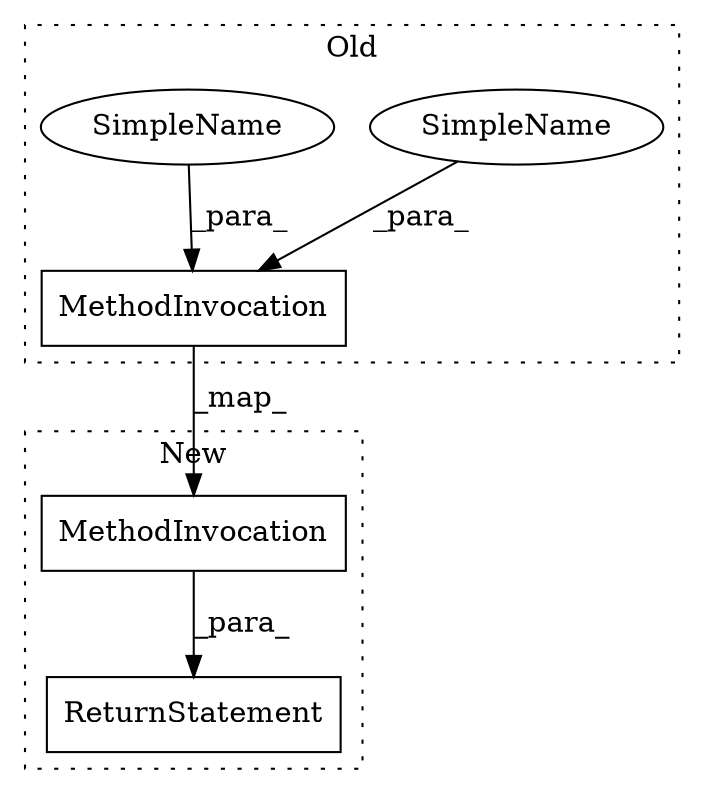 digraph G {
subgraph cluster0 {
1 [label="MethodInvocation" a="32" s="8350,8421" l="17,1" shape="box"];
4 [label="SimpleName" a="42" s="8405" l="16" shape="ellipse"];
5 [label="SimpleName" a="42" s="8390" l="13" shape="ellipse"];
label = "Old";
style="dotted";
}
subgraph cluster1 {
2 [label="MethodInvocation" a="32" s="7964,8002" l="17,1" shape="box"];
3 [label="ReturnStatement" a="41" s="7957" l="7" shape="box"];
label = "New";
style="dotted";
}
1 -> 2 [label="_map_"];
2 -> 3 [label="_para_"];
4 -> 1 [label="_para_"];
5 -> 1 [label="_para_"];
}